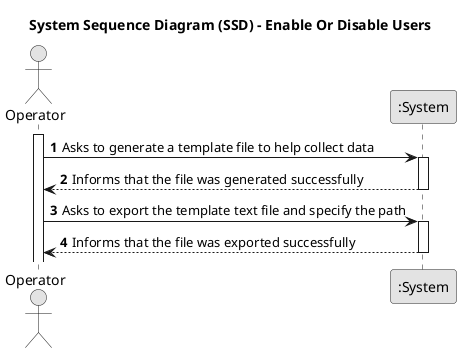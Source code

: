 @startuml
skinparam monochrome true
skinparam packageStyle rectangle
skinparam shadowing false

title System Sequence Diagram (SSD) - Enable Or Disable Users

autonumber

actor Operator
participant ":System" as System

activate Operator

    Operator -> System : Asks to generate a template file to help collect data
    activate System

        System --> Operator : Informs that the file was generated successfully
    deactivate System

    Operator -> System : Asks to export the template text file and specify the path
    activate System 
        System --> Operator : Informs that the file was exported successfully
    deactivate System

@enduml